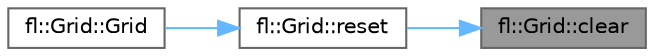digraph "fl::Grid::clear"
{
 // INTERACTIVE_SVG=YES
 // LATEX_PDF_SIZE
  bgcolor="transparent";
  edge [fontname=Helvetica,fontsize=10,labelfontname=Helvetica,labelfontsize=10];
  node [fontname=Helvetica,fontsize=10,shape=box,height=0.2,width=0.4];
  rankdir="RL";
  Node1 [id="Node000001",label="fl::Grid::clear",height=0.2,width=0.4,color="gray40", fillcolor="grey60", style="filled", fontcolor="black",tooltip=" "];
  Node1 -> Node2 [id="edge1_Node000001_Node000002",dir="back",color="steelblue1",style="solid",tooltip=" "];
  Node2 [id="Node000002",label="fl::Grid::reset",height=0.2,width=0.4,color="grey40", fillcolor="white", style="filled",URL="$d1/db9/classfl_1_1_grid_a4de1e27630106bdde3062285b1487465.html#a4de1e27630106bdde3062285b1487465",tooltip=" "];
  Node2 -> Node3 [id="edge2_Node000002_Node000003",dir="back",color="steelblue1",style="solid",tooltip=" "];
  Node3 [id="Node000003",label="fl::Grid::Grid",height=0.2,width=0.4,color="grey40", fillcolor="white", style="filled",URL="$d1/db9/classfl_1_1_grid_a7dfc8c3e999af62ab85b9639817712e7.html#a7dfc8c3e999af62ab85b9639817712e7",tooltip=" "];
}
